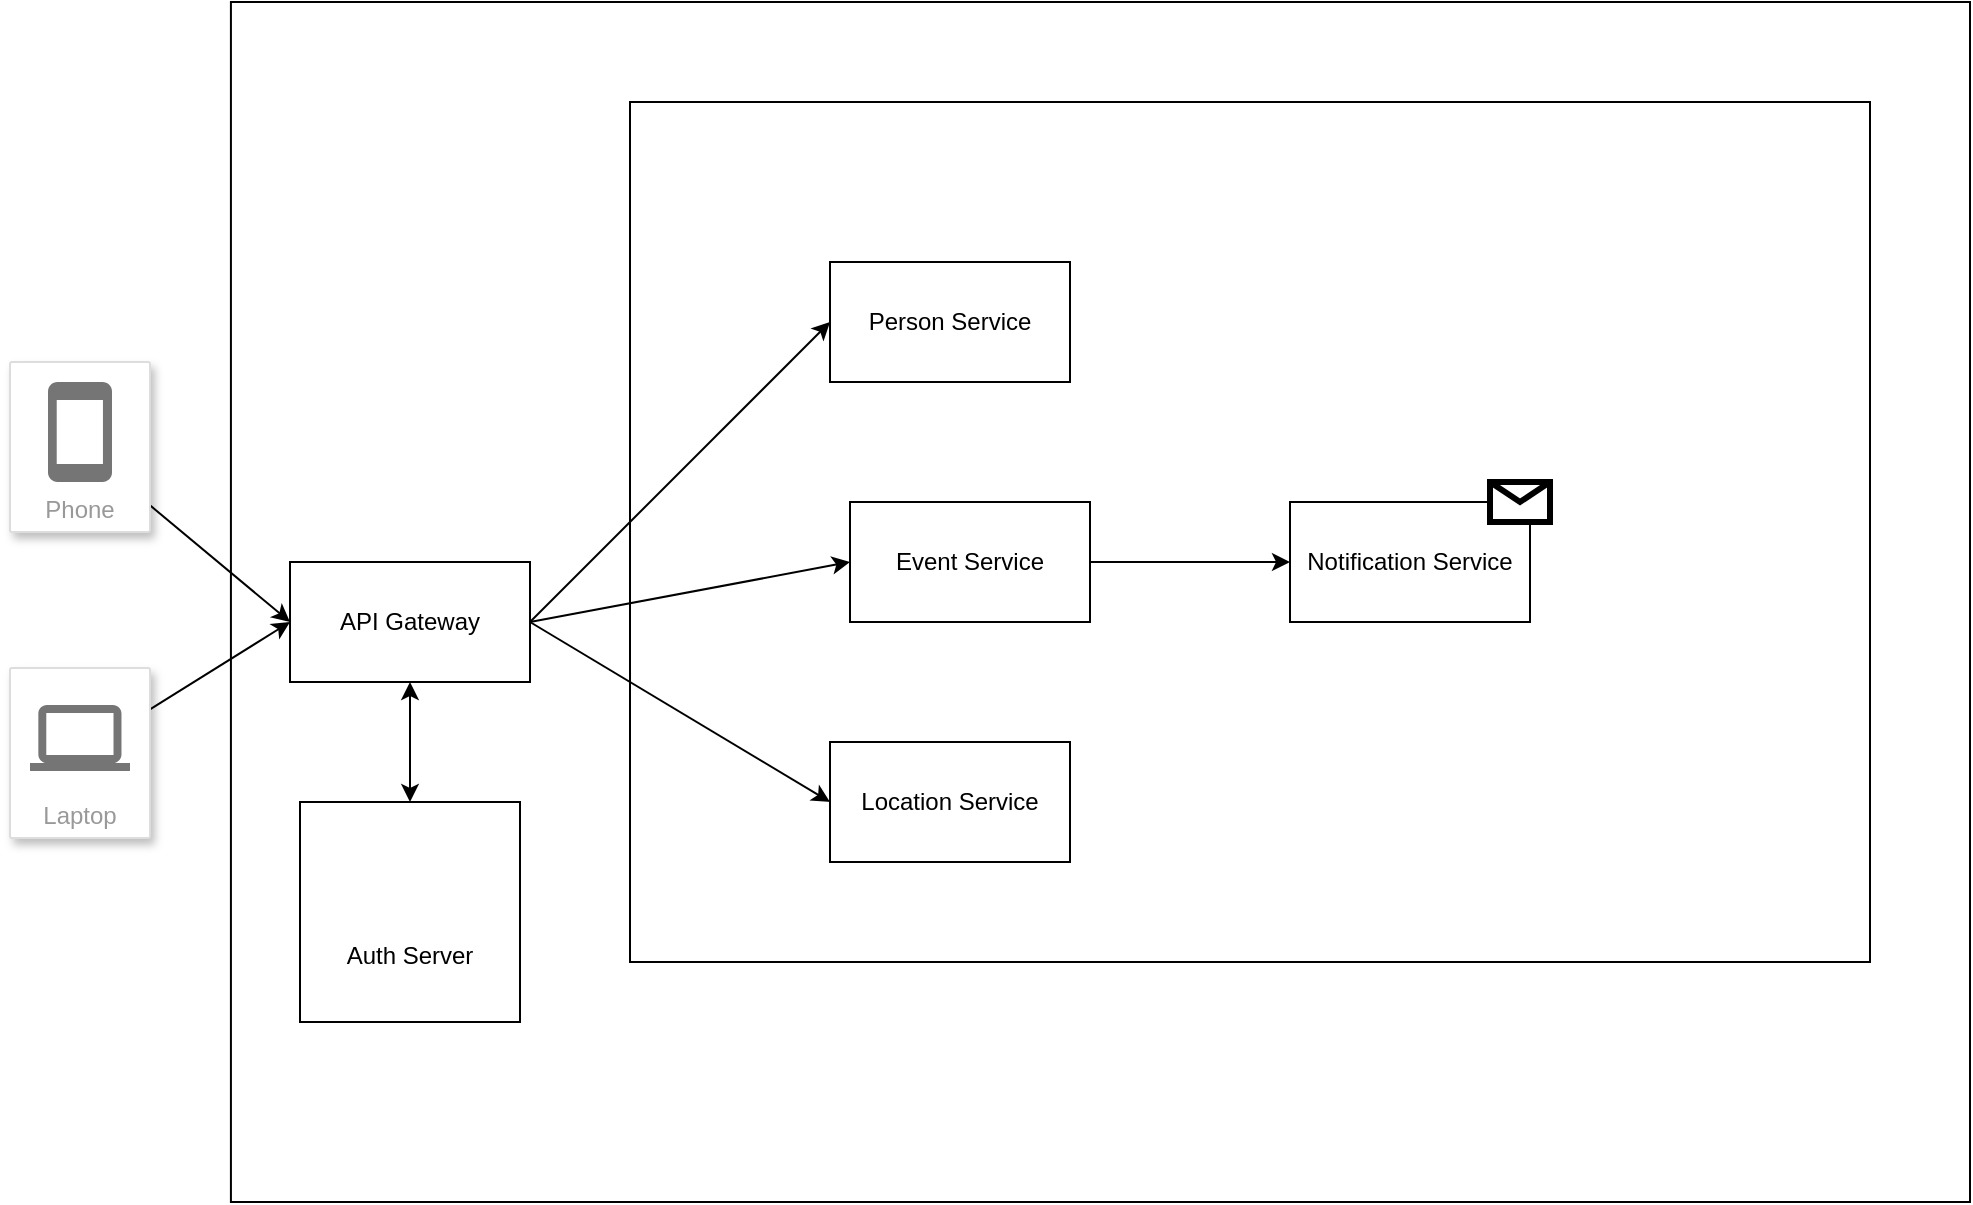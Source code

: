 <mxfile version="17.5.0" type="github"><diagram name="Page-1" id="5f0bae14-7c28-e335-631c-24af17079c00"><mxGraphModel dx="1234" dy="793" grid="1" gridSize="10" guides="1" tooltips="1" connect="1" arrows="1" fold="1" page="1" pageScale="1" pageWidth="1100" pageHeight="850" background="none" math="0" shadow="0"><root><mxCell id="0"/><mxCell id="1" parent="0"/><mxCell id="EYMjzIE0AaHJpzCtMACF-12" value="" style="rounded=0;whiteSpace=wrap;html=1;" vertex="1" parent="1"><mxGeometry x="190.46" y="20" width="869.54" height="600" as="geometry"/></mxCell><mxCell id="EYMjzIE0AaHJpzCtMACF-36" value="" style="rounded=0;whiteSpace=wrap;html=1;strokeWidth=1;" vertex="1" parent="1"><mxGeometry x="390" y="70" width="620" height="430" as="geometry"/></mxCell><mxCell id="EYMjzIE0AaHJpzCtMACF-6" style="rounded=0;orthogonalLoop=1;jettySize=auto;html=1;entryX=0;entryY=0.5;entryDx=0;entryDy=0;exitX=1;exitY=0.5;exitDx=0;exitDy=0;" edge="1" parent="1" source="EYMjzIE0AaHJpzCtMACF-1" target="EYMjzIE0AaHJpzCtMACF-4"><mxGeometry relative="1" as="geometry"/></mxCell><mxCell id="EYMjzIE0AaHJpzCtMACF-7" style="edgeStyle=none;rounded=0;orthogonalLoop=1;jettySize=auto;html=1;exitX=1;exitY=0.5;exitDx=0;exitDy=0;entryX=0;entryY=0.5;entryDx=0;entryDy=0;" edge="1" parent="1" source="EYMjzIE0AaHJpzCtMACF-1" target="EYMjzIE0AaHJpzCtMACF-5"><mxGeometry relative="1" as="geometry"/></mxCell><mxCell id="EYMjzIE0AaHJpzCtMACF-14" style="edgeStyle=none;rounded=0;orthogonalLoop=1;jettySize=auto;html=1;entryX=0.5;entryY=0;entryDx=0;entryDy=0;startArrow=classic;startFill=1;" edge="1" parent="1" source="EYMjzIE0AaHJpzCtMACF-1" target="EYMjzIE0AaHJpzCtMACF-3"><mxGeometry relative="1" as="geometry"/></mxCell><mxCell id="EYMjzIE0AaHJpzCtMACF-16" style="edgeStyle=none;rounded=0;orthogonalLoop=1;jettySize=auto;html=1;exitX=1;exitY=0.5;exitDx=0;exitDy=0;entryX=0;entryY=0.5;entryDx=0;entryDy=0;startArrow=none;startFill=0;" edge="1" parent="1" source="EYMjzIE0AaHJpzCtMACF-1" target="EYMjzIE0AaHJpzCtMACF-15"><mxGeometry relative="1" as="geometry"/></mxCell><mxCell id="EYMjzIE0AaHJpzCtMACF-1" value="API Gateway" style="rounded=0;whiteSpace=wrap;html=1;" vertex="1" parent="1"><mxGeometry x="220" y="300" width="120" height="60" as="geometry"/></mxCell><mxCell id="EYMjzIE0AaHJpzCtMACF-3" value="&lt;br&gt;&lt;br&gt;&lt;br&gt;Auth Server" style="rounded=0;whiteSpace=wrap;html=1;" vertex="1" parent="1"><mxGeometry x="225" y="420" width="110" height="110" as="geometry"/></mxCell><mxCell id="EYMjzIE0AaHJpzCtMACF-4" value="Person Service" style="rounded=0;whiteSpace=wrap;html=1;" vertex="1" parent="1"><mxGeometry x="490" y="150" width="120" height="60" as="geometry"/></mxCell><mxCell id="EYMjzIE0AaHJpzCtMACF-5" value="Location Service" style="rounded=0;whiteSpace=wrap;html=1;" vertex="1" parent="1"><mxGeometry x="490" y="390" width="120" height="60" as="geometry"/></mxCell><mxCell id="EYMjzIE0AaHJpzCtMACF-25" style="edgeStyle=none;rounded=0;orthogonalLoop=1;jettySize=auto;html=1;entryX=0;entryY=0.5;entryDx=0;entryDy=0;startArrow=none;startFill=0;" edge="1" parent="1" source="EYMjzIE0AaHJpzCtMACF-15" target="EYMjzIE0AaHJpzCtMACF-24"><mxGeometry relative="1" as="geometry"/></mxCell><mxCell id="EYMjzIE0AaHJpzCtMACF-15" value="Event Service" style="rounded=0;whiteSpace=wrap;html=1;" vertex="1" parent="1"><mxGeometry x="500" y="270" width="120" height="60" as="geometry"/></mxCell><mxCell id="EYMjzIE0AaHJpzCtMACF-17" value="" style="shape=image;verticalLabelPosition=bottom;labelBackgroundColor=default;verticalAlign=top;aspect=fixed;imageAspect=0;image=https://upload.wikimedia.org/wikipedia/de/thumb/4/4b/Postgresql.svg/1200px-Postgresql.svg.png;" vertex="1" parent="1"><mxGeometry x="590.92" y="270" width="29.08" height="30" as="geometry"/></mxCell><mxCell id="EYMjzIE0AaHJpzCtMACF-18" value="" style="shape=image;verticalLabelPosition=bottom;labelBackgroundColor=default;verticalAlign=top;aspect=fixed;imageAspect=0;image=https://upload.wikimedia.org/wikipedia/de/thumb/4/4b/Postgresql.svg/1200px-Postgresql.svg.png;" vertex="1" parent="1"><mxGeometry x="590.46" y="140" width="29.08" height="30" as="geometry"/></mxCell><mxCell id="EYMjzIE0AaHJpzCtMACF-19" value="" style="shape=image;verticalLabelPosition=bottom;labelBackgroundColor=default;verticalAlign=top;aspect=fixed;imageAspect=0;image=https://upload.wikimedia.org/wikipedia/de/thumb/4/4b/Postgresql.svg/1200px-Postgresql.svg.png;" vertex="1" parent="1"><mxGeometry x="590.46" y="380" width="29.08" height="30" as="geometry"/></mxCell><mxCell id="EYMjzIE0AaHJpzCtMACF-20" value="" style="shape=image;verticalLabelPosition=bottom;labelBackgroundColor=default;verticalAlign=top;aspect=fixed;imageAspect=0;image=https://blog.consdata.tech/assets/img/posts/2020-02-01-keycloak-uwierzytelnianie-autoryzacja-springboot-angular/Keycloak.png;" vertex="1" parent="1"><mxGeometry x="230.05" y="425" width="97.4" height="65" as="geometry"/></mxCell><mxCell id="EYMjzIE0AaHJpzCtMACF-23" value="" style="shape=image;verticalLabelPosition=bottom;labelBackgroundColor=default;verticalAlign=top;aspect=fixed;imageAspect=0;image=https://blog.consdata.tech/assets/img/posts/2018-11-15-czy-apache-kafka-nadaje-sie-do-event-sourcingu/kafka-apache.png;" vertex="1" parent="1"><mxGeometry x="650" y="110" width="179.83" height="120" as="geometry"/></mxCell><mxCell id="EYMjzIE0AaHJpzCtMACF-24" value="Notification Service" style="rounded=0;whiteSpace=wrap;html=1;" vertex="1" parent="1"><mxGeometry x="720" y="270" width="120" height="60" as="geometry"/></mxCell><mxCell id="EYMjzIE0AaHJpzCtMACF-27" value="" style="shape=message;html=1;whiteSpace=wrap;html=1;outlineConnect=0;strokeWidth=3;" vertex="1" parent="1"><mxGeometry x="820" y="260" width="30" height="20" as="geometry"/></mxCell><mxCell id="EYMjzIE0AaHJpzCtMACF-28" style="edgeStyle=none;rounded=0;orthogonalLoop=1;jettySize=auto;html=1;exitX=0.5;exitY=1;exitDx=0;exitDy=0;startArrow=none;startFill=0;" edge="1" parent="1" source="EYMjzIE0AaHJpzCtMACF-17" target="EYMjzIE0AaHJpzCtMACF-17"><mxGeometry relative="1" as="geometry"/></mxCell><mxCell id="EYMjzIE0AaHJpzCtMACF-35" style="edgeStyle=none;rounded=0;orthogonalLoop=1;jettySize=auto;html=1;entryX=0;entryY=0.5;entryDx=0;entryDy=0;startArrow=none;startFill=0;" edge="1" parent="1" source="EYMjzIE0AaHJpzCtMACF-29" target="EYMjzIE0AaHJpzCtMACF-1"><mxGeometry relative="1" as="geometry"/></mxCell><mxCell id="EYMjzIE0AaHJpzCtMACF-29" value="Phone" style="strokeColor=#dddddd;shadow=1;strokeWidth=1;rounded=1;absoluteArcSize=1;arcSize=2;labelPosition=center;verticalLabelPosition=middle;align=center;verticalAlign=bottom;spacingLeft=0;fontColor=#999999;fontSize=12;whiteSpace=wrap;spacingBottom=2;" vertex="1" parent="1"><mxGeometry x="80" y="200" width="70" height="85" as="geometry"/></mxCell><mxCell id="EYMjzIE0AaHJpzCtMACF-30" value="" style="sketch=0;dashed=0;connectable=0;html=1;fillColor=#757575;strokeColor=none;shape=mxgraph.gcp2.phone;part=1;" vertex="1" parent="EYMjzIE0AaHJpzCtMACF-29"><mxGeometry x="0.5" width="32" height="50" relative="1" as="geometry"><mxPoint x="-16" y="10" as="offset"/></mxGeometry></mxCell><mxCell id="EYMjzIE0AaHJpzCtMACF-34" style="edgeStyle=none;rounded=0;orthogonalLoop=1;jettySize=auto;html=1;entryX=0;entryY=0.5;entryDx=0;entryDy=0;startArrow=none;startFill=0;" edge="1" parent="1" source="EYMjzIE0AaHJpzCtMACF-32" target="EYMjzIE0AaHJpzCtMACF-1"><mxGeometry relative="1" as="geometry"/></mxCell><mxCell id="EYMjzIE0AaHJpzCtMACF-32" value="Laptop" style="strokeColor=#dddddd;shadow=1;strokeWidth=1;rounded=1;absoluteArcSize=1;arcSize=2;labelPosition=center;verticalLabelPosition=middle;align=center;verticalAlign=bottom;spacingLeft=0;fontColor=#999999;fontSize=12;whiteSpace=wrap;spacingBottom=2;" vertex="1" parent="1"><mxGeometry x="80" y="353" width="70" height="85" as="geometry"/></mxCell><mxCell id="EYMjzIE0AaHJpzCtMACF-33" value="" style="sketch=0;dashed=0;connectable=0;html=1;fillColor=#757575;strokeColor=none;shape=mxgraph.gcp2.laptop;part=1;" vertex="1" parent="EYMjzIE0AaHJpzCtMACF-32"><mxGeometry x="0.5" width="50" height="33" relative="1" as="geometry"><mxPoint x="-25" y="18.5" as="offset"/></mxGeometry></mxCell><mxCell id="EYMjzIE0AaHJpzCtMACF-37" value="" style="shape=image;verticalLabelPosition=bottom;labelBackgroundColor=default;verticalAlign=top;aspect=fixed;imageAspect=0;image=https://upload.wikimedia.org/wikipedia/commons/thumb/9/93/Amazon_Web_Services_Logo.svg/2880px-Amazon_Web_Services_Logo.svg.png;" vertex="1" parent="1"><mxGeometry x="960" y="561.96" width="80" height="47.85" as="geometry"/></mxCell></root></mxGraphModel></diagram></mxfile>